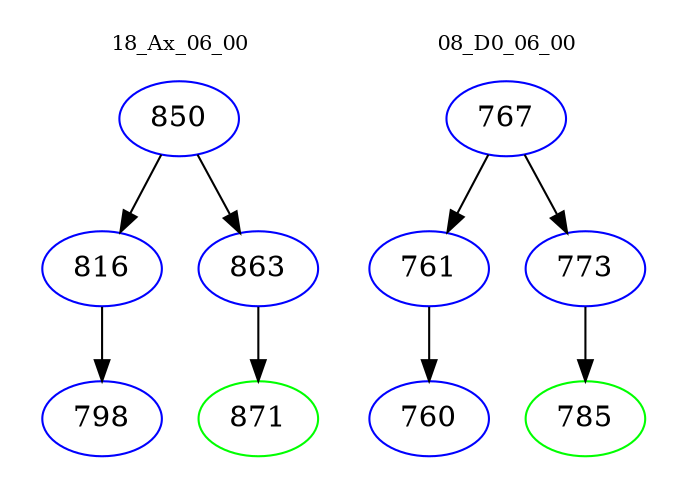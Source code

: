 digraph{
subgraph cluster_0 {
color = white
label = "18_Ax_06_00";
fontsize=10;
T0_850 [label="850", color="blue"]
T0_850 -> T0_816 [color="black"]
T0_816 [label="816", color="blue"]
T0_816 -> T0_798 [color="black"]
T0_798 [label="798", color="blue"]
T0_850 -> T0_863 [color="black"]
T0_863 [label="863", color="blue"]
T0_863 -> T0_871 [color="black"]
T0_871 [label="871", color="green"]
}
subgraph cluster_1 {
color = white
label = "08_D0_06_00";
fontsize=10;
T1_767 [label="767", color="blue"]
T1_767 -> T1_761 [color="black"]
T1_761 [label="761", color="blue"]
T1_761 -> T1_760 [color="black"]
T1_760 [label="760", color="blue"]
T1_767 -> T1_773 [color="black"]
T1_773 [label="773", color="blue"]
T1_773 -> T1_785 [color="black"]
T1_785 [label="785", color="green"]
}
}
